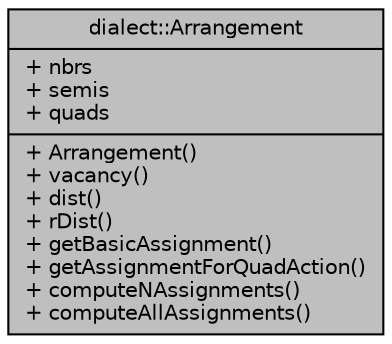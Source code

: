 digraph "dialect::Arrangement"
{
  edge [fontname="Helvetica",fontsize="10",labelfontname="Helvetica",labelfontsize="10"];
  node [fontname="Helvetica",fontsize="10",shape=record];
  Node1 [label="{dialect::Arrangement\n|+ nbrs\l+ semis\l+ quads\l|+ Arrangement()\l+ vacancy()\l+ dist()\l+ rDist()\l+ getBasicAssignment()\l+ getAssignmentForQuadAction()\l+ computeNAssignments()\l+ computeAllAssignments()\l}",height=0.2,width=0.4,color="black", fillcolor="grey75", style="filled", fontcolor="black"];
}
